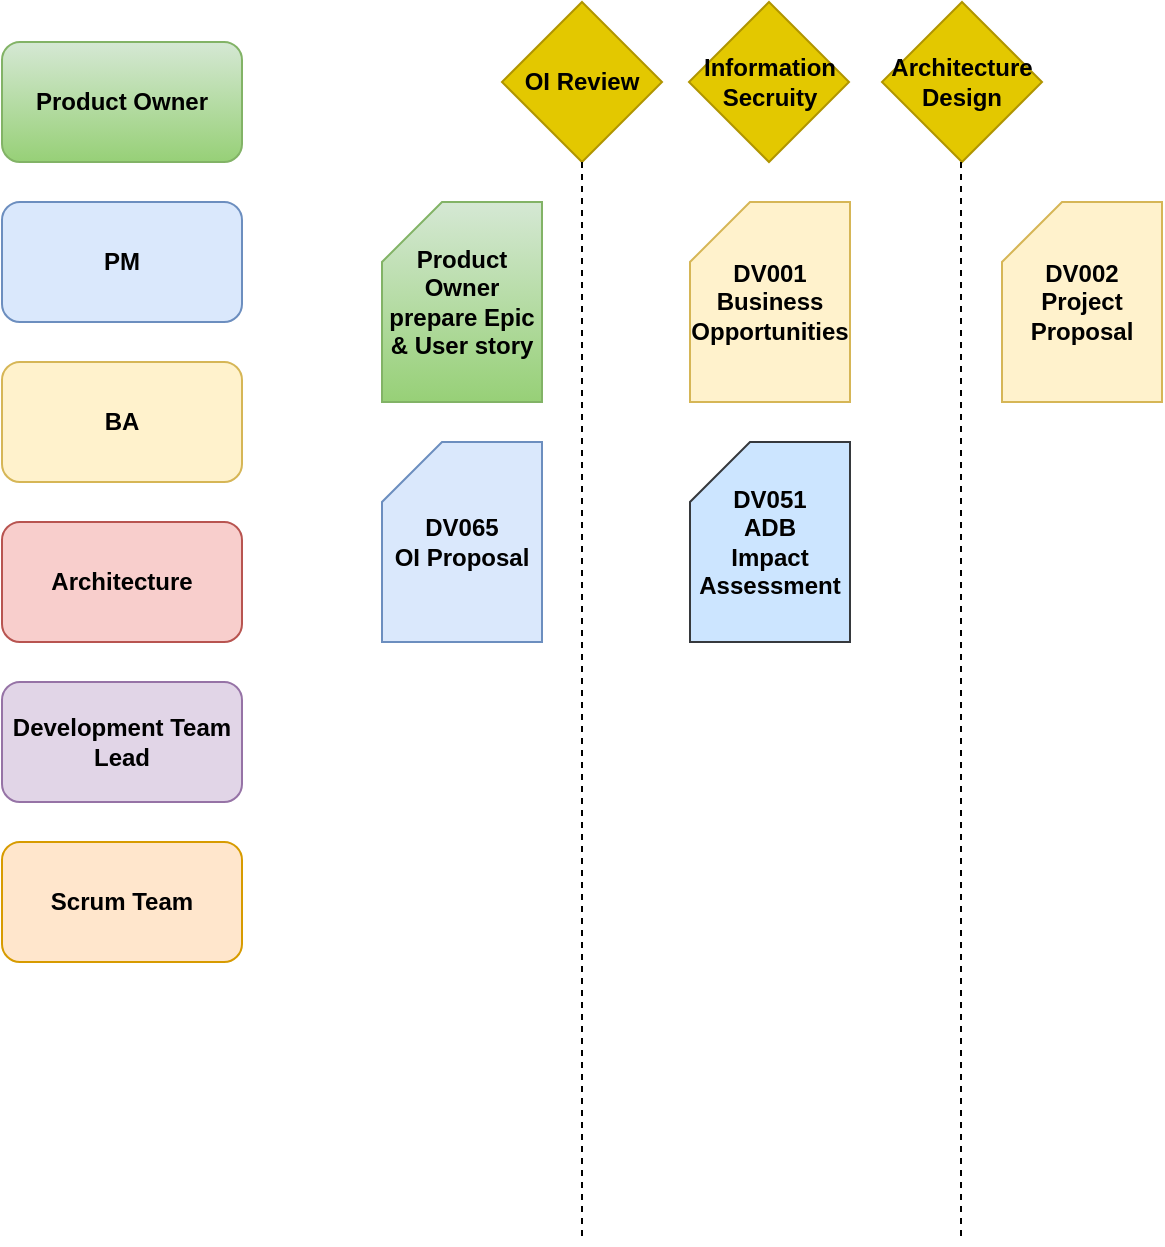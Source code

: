 <mxfile version="14.9.5" type="github">
  <diagram id="C5RBs43oDa-KdzZeNtuy" name="Page-1">
    <mxGraphModel dx="1422" dy="769" grid="1" gridSize="10" guides="1" tooltips="1" connect="1" arrows="1" fold="1" page="1" pageScale="1" pageWidth="827" pageHeight="1169" math="0" shadow="0">
      <root>
        <mxCell id="WIyWlLk6GJQsqaUBKTNV-0" />
        <mxCell id="WIyWlLk6GJQsqaUBKTNV-1" parent="WIyWlLk6GJQsqaUBKTNV-0" />
        <mxCell id="mM4xZMxqIYVrbbXNMaOM-0" value="&lt;b&gt;PM&lt;/b&gt;" style="rounded=1;whiteSpace=wrap;html=1;fillColor=#dae8fc;strokeColor=#6c8ebf;" vertex="1" parent="WIyWlLk6GJQsqaUBKTNV-1">
          <mxGeometry x="70" y="170" width="120" height="60" as="geometry" />
        </mxCell>
        <mxCell id="mM4xZMxqIYVrbbXNMaOM-1" value="&lt;b&gt;BA&lt;/b&gt;" style="rounded=1;whiteSpace=wrap;html=1;fillColor=#fff2cc;strokeColor=#d6b656;" vertex="1" parent="WIyWlLk6GJQsqaUBKTNV-1">
          <mxGeometry x="70" y="250" width="120" height="60" as="geometry" />
        </mxCell>
        <mxCell id="mM4xZMxqIYVrbbXNMaOM-2" value="&lt;b&gt;Architecture&lt;/b&gt;" style="rounded=1;whiteSpace=wrap;html=1;fillColor=#f8cecc;strokeColor=#b85450;" vertex="1" parent="WIyWlLk6GJQsqaUBKTNV-1">
          <mxGeometry x="70" y="330" width="120" height="60" as="geometry" />
        </mxCell>
        <mxCell id="mM4xZMxqIYVrbbXNMaOM-3" value="Development Team Lead" style="rounded=1;whiteSpace=wrap;html=1;fillColor=#e1d5e7;strokeColor=#9673a6;fontStyle=1" vertex="1" parent="WIyWlLk6GJQsqaUBKTNV-1">
          <mxGeometry x="70" y="410" width="120" height="60" as="geometry" />
        </mxCell>
        <mxCell id="mM4xZMxqIYVrbbXNMaOM-4" value="Scrum Team" style="rounded=1;whiteSpace=wrap;html=1;fillColor=#ffe6cc;strokeColor=#d79b00;fontStyle=1" vertex="1" parent="WIyWlLk6GJQsqaUBKTNV-1">
          <mxGeometry x="70" y="490" width="120" height="60" as="geometry" />
        </mxCell>
        <mxCell id="mM4xZMxqIYVrbbXNMaOM-5" value="&lt;div&gt;DV065&lt;/div&gt;&lt;div&gt;OI Proposal&lt;br&gt;&lt;/div&gt;" style="shape=card;whiteSpace=wrap;html=1;fillColor=#dae8fc;strokeColor=#6c8ebf;fontStyle=1" vertex="1" parent="WIyWlLk6GJQsqaUBKTNV-1">
          <mxGeometry x="260" y="290" width="80" height="100" as="geometry" />
        </mxCell>
        <mxCell id="mM4xZMxqIYVrbbXNMaOM-6" value="OI Review" style="rhombus;whiteSpace=wrap;html=1;fillColor=#e3c800;strokeColor=#B09500;fontStyle=1;fontColor=#000000;" vertex="1" parent="WIyWlLk6GJQsqaUBKTNV-1">
          <mxGeometry x="320" y="70" width="80" height="80" as="geometry" />
        </mxCell>
        <mxCell id="mM4xZMxqIYVrbbXNMaOM-7" value="" style="endArrow=none;dashed=1;html=1;exitX=0.5;exitY=1;exitDx=0;exitDy=0;" edge="1" parent="WIyWlLk6GJQsqaUBKTNV-1" source="mM4xZMxqIYVrbbXNMaOM-6">
          <mxGeometry width="50" height="50" relative="1" as="geometry">
            <mxPoint x="390" y="420" as="sourcePoint" />
            <mxPoint x="360" y="690" as="targetPoint" />
            <Array as="points">
              <mxPoint x="360" y="400" />
            </Array>
          </mxGeometry>
        </mxCell>
        <mxCell id="mM4xZMxqIYVrbbXNMaOM-8" value="&lt;div&gt;DV001&lt;/div&gt;&lt;div&gt;Business Opportunities&lt;br&gt;&lt;/div&gt;" style="shape=card;whiteSpace=wrap;html=1;fillColor=#fff2cc;strokeColor=#d6b656;fontStyle=1" vertex="1" parent="WIyWlLk6GJQsqaUBKTNV-1">
          <mxGeometry x="414" y="170" width="80" height="100" as="geometry" />
        </mxCell>
        <mxCell id="mM4xZMxqIYVrbbXNMaOM-9" value="Information Secruity" style="rhombus;whiteSpace=wrap;html=1;fillColor=#e3c800;strokeColor=#B09500;fontStyle=1;fontColor=#000000;" vertex="1" parent="WIyWlLk6GJQsqaUBKTNV-1">
          <mxGeometry x="413.5" y="70" width="80" height="80" as="geometry" />
        </mxCell>
        <mxCell id="mM4xZMxqIYVrbbXNMaOM-10" value="Architecture Design" style="rhombus;whiteSpace=wrap;html=1;fillColor=#e3c800;strokeColor=#B09500;fontStyle=1;fontColor=#000000;" vertex="1" parent="WIyWlLk6GJQsqaUBKTNV-1">
          <mxGeometry x="510" y="70" width="80" height="80" as="geometry" />
        </mxCell>
        <mxCell id="mM4xZMxqIYVrbbXNMaOM-11" value="" style="endArrow=none;dashed=1;html=1;exitX=0.5;exitY=1;exitDx=0;exitDy=0;" edge="1" parent="WIyWlLk6GJQsqaUBKTNV-1">
          <mxGeometry width="50" height="50" relative="1" as="geometry">
            <mxPoint x="549.5" y="150" as="sourcePoint" />
            <mxPoint x="549.5" y="690" as="targetPoint" />
            <Array as="points">
              <mxPoint x="549.5" y="400" />
            </Array>
          </mxGeometry>
        </mxCell>
        <mxCell id="mM4xZMxqIYVrbbXNMaOM-12" value="&lt;div&gt;DV051&lt;/div&gt;&lt;div&gt;ADB&lt;br&gt;&lt;/div&gt;&lt;div&gt;Impact Assessment&lt;br&gt;&lt;/div&gt;" style="shape=card;whiteSpace=wrap;html=1;fillColor=#cce5ff;strokeColor=#36393d;fontStyle=1" vertex="1" parent="WIyWlLk6GJQsqaUBKTNV-1">
          <mxGeometry x="414" y="290" width="80" height="100" as="geometry" />
        </mxCell>
        <mxCell id="mM4xZMxqIYVrbbXNMaOM-13" value="&lt;div&gt;DV002&lt;/div&gt;&lt;div&gt;Project Proposal&lt;br&gt;&lt;/div&gt;" style="shape=card;whiteSpace=wrap;html=1;fillColor=#fff2cc;strokeColor=#d6b656;fontStyle=1" vertex="1" parent="WIyWlLk6GJQsqaUBKTNV-1">
          <mxGeometry x="570" y="170" width="80" height="100" as="geometry" />
        </mxCell>
        <mxCell id="mM4xZMxqIYVrbbXNMaOM-14" value="Product Owner prepare Epic &amp;amp; User story" style="shape=card;whiteSpace=wrap;html=1;fillColor=#d5e8d4;strokeColor=#82b366;fontStyle=1;gradientColor=#97d077;" vertex="1" parent="WIyWlLk6GJQsqaUBKTNV-1">
          <mxGeometry x="260" y="170" width="80" height="100" as="geometry" />
        </mxCell>
        <mxCell id="mM4xZMxqIYVrbbXNMaOM-15" value="Product Owner" style="rounded=1;whiteSpace=wrap;html=1;fillColor=#d5e8d4;strokeColor=#82b366;gradientColor=#97d077;fontStyle=1" vertex="1" parent="WIyWlLk6GJQsqaUBKTNV-1">
          <mxGeometry x="70" y="90" width="120" height="60" as="geometry" />
        </mxCell>
      </root>
    </mxGraphModel>
  </diagram>
</mxfile>
